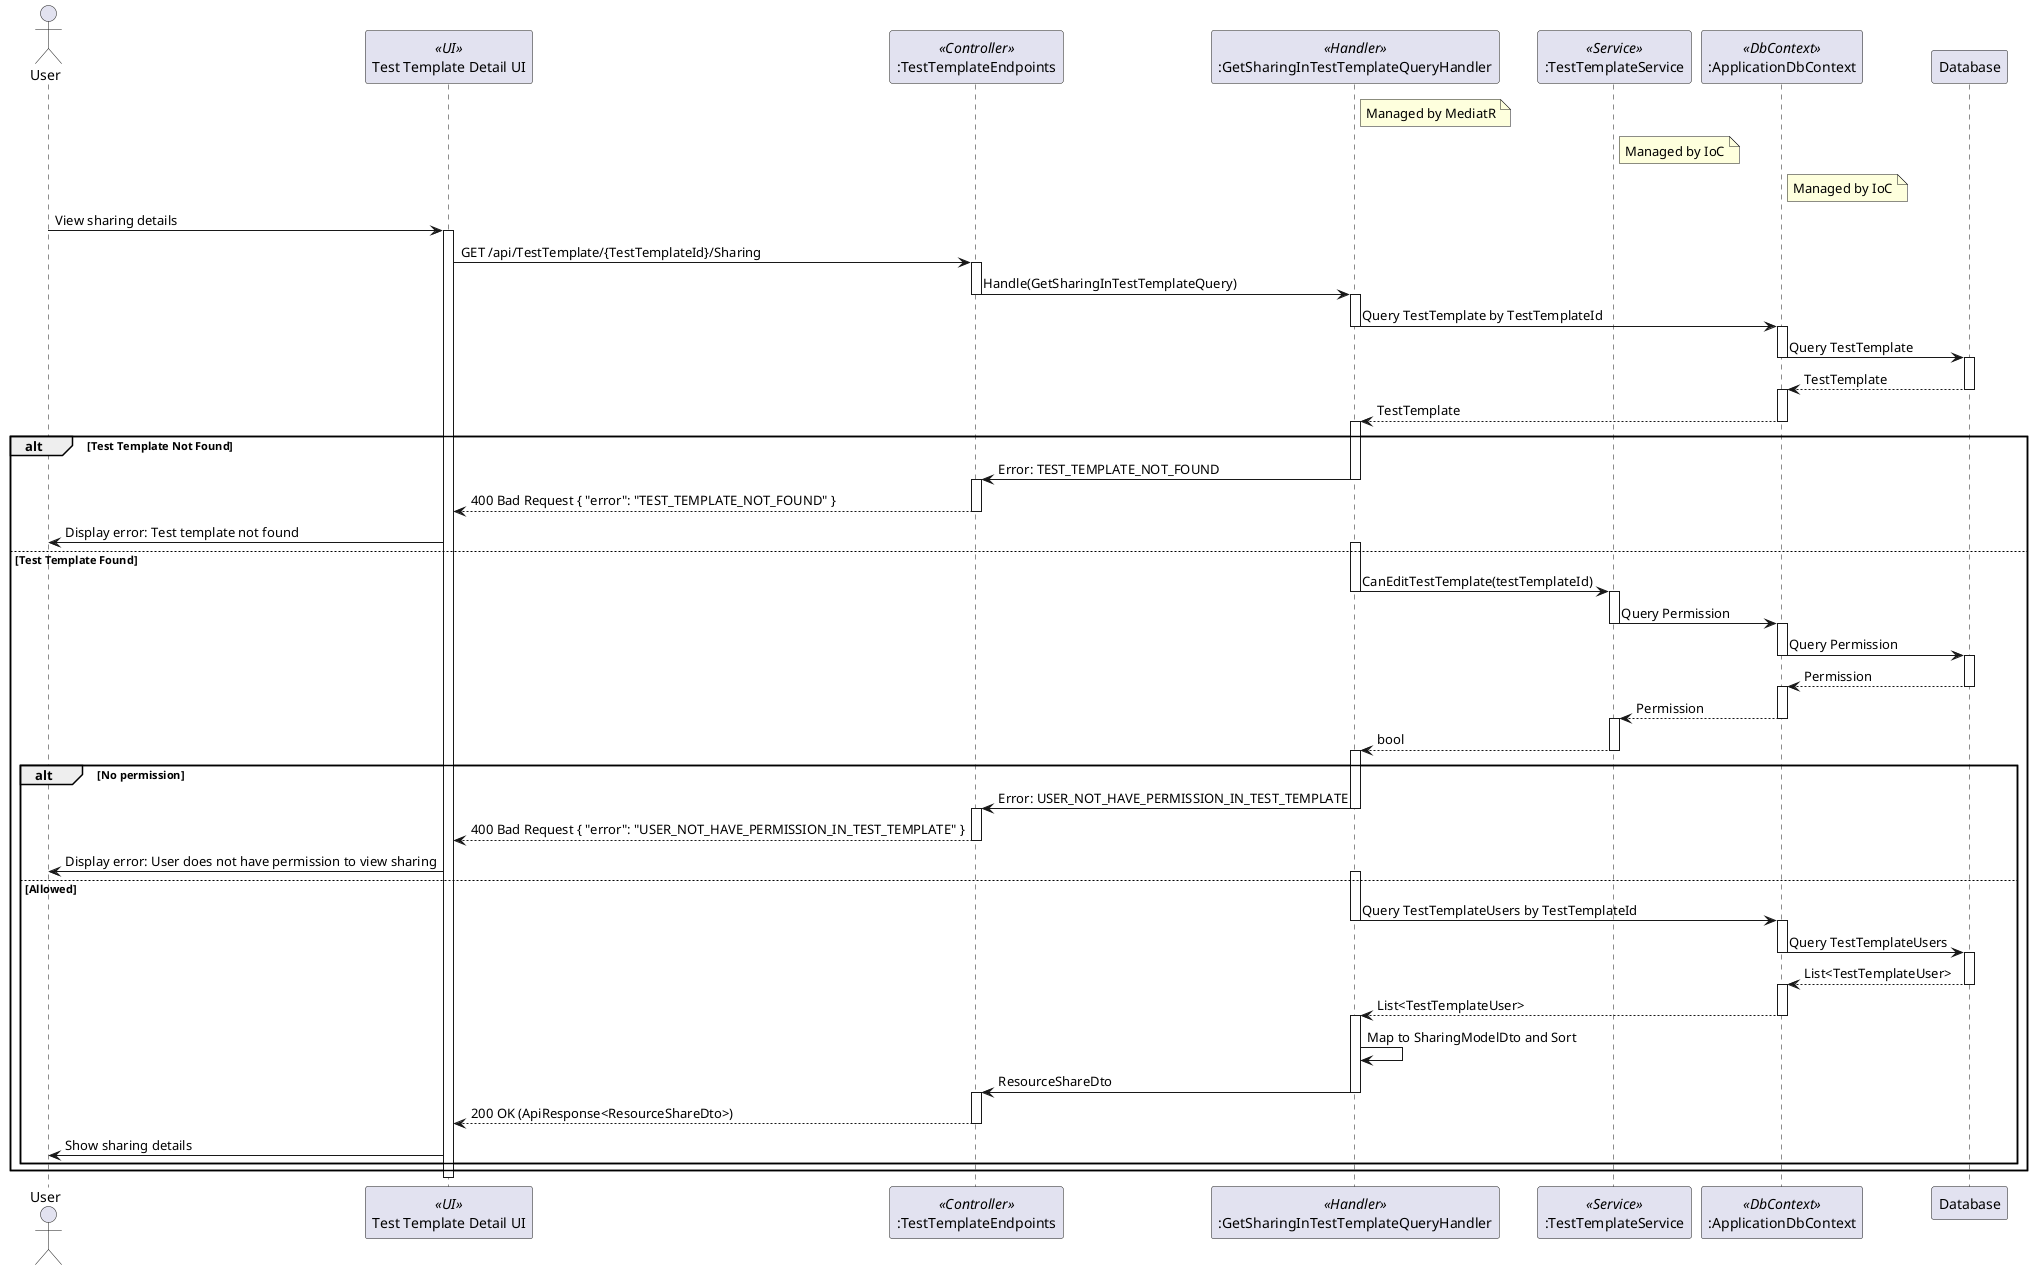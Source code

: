 @startuml
actor User
participant "Test Template Detail UI" as UI <<UI>>
participant ":TestTemplateEndpoints" as TestTemplateEndpoints <<Controller>>
participant ":GetSharingInTestTemplateQueryHandler" as GetSharingInTestTemplateQueryHandler <<Handler>>
participant ":TestTemplateService" as TestTemplateService <<Service>>
participant ":ApplicationDbContext" as ApplicationDbContext <<DbContext>>
participant Database

note right of GetSharingInTestTemplateQueryHandler
  Managed by MediatR
end note

note right of TestTemplateService
  Managed by IoC
end note

note right of ApplicationDbContext
  Managed by IoC
end note

User -> UI : View sharing details
activate UI
UI -> TestTemplateEndpoints : GET /api/TestTemplate/{TestTemplateId}/Sharing
activate TestTemplateEndpoints
TestTemplateEndpoints -> GetSharingInTestTemplateQueryHandler : Handle(GetSharingInTestTemplateQuery)
deactivate TestTemplateEndpoints
activate GetSharingInTestTemplateQueryHandler
GetSharingInTestTemplateQueryHandler -> ApplicationDbContext : Query TestTemplate by TestTemplateId
deactivate GetSharingInTestTemplateQueryHandler
activate ApplicationDbContext
ApplicationDbContext -> Database : Query TestTemplate
deactivate ApplicationDbContext
activate Database
Database --> ApplicationDbContext : TestTemplate
deactivate Database
activate ApplicationDbContext
ApplicationDbContext --> GetSharingInTestTemplateQueryHandler : TestTemplate
deactivate ApplicationDbContext
activate GetSharingInTestTemplateQueryHandler
alt Test Template Not Found
    GetSharingInTestTemplateQueryHandler -> TestTemplateEndpoints : Error: TEST_TEMPLATE_NOT_FOUND
    deactivate GetSharingInTestTemplateQueryHandler
    activate TestTemplateEndpoints
    TestTemplateEndpoints --> UI : 400 Bad Request { "error": "TEST_TEMPLATE_NOT_FOUND" }
    deactivate TestTemplateEndpoints
    UI -> User : Display error: Test template not found
else Test Template Found
    activate GetSharingInTestTemplateQueryHandler
    GetSharingInTestTemplateQueryHandler -> TestTemplateService : CanEditTestTemplate(testTemplateId)
    deactivate GetSharingInTestTemplateQueryHandler
    activate TestTemplateService
    TestTemplateService -> ApplicationDbContext : Query Permission
    deactivate TestTemplateService
    activate ApplicationDbContext
    ApplicationDbContext -> Database : Query Permission
    deactivate ApplicationDbContext
    activate Database
    Database --> ApplicationDbContext : Permission
    deactivate Database
    activate ApplicationDbContext
    ApplicationDbContext --> TestTemplateService : Permission
    deactivate ApplicationDbContext
    activate TestTemplateService
    TestTemplateService --> GetSharingInTestTemplateQueryHandler : bool
    deactivate TestTemplateService
    activate GetSharingInTestTemplateQueryHandler
    alt No permission
        GetSharingInTestTemplateQueryHandler -> TestTemplateEndpoints : Error: USER_NOT_HAVE_PERMISSION_IN_TEST_TEMPLATE
        deactivate GetSharingInTestTemplateQueryHandler
        activate TestTemplateEndpoints
        TestTemplateEndpoints --> UI : 400 Bad Request { "error": "USER_NOT_HAVE_PERMISSION_IN_TEST_TEMPLATE" }
        deactivate TestTemplateEndpoints
        UI -> User : Display error: User does not have permission to view sharing
    else Allowed
        activate GetSharingInTestTemplateQueryHandler
        GetSharingInTestTemplateQueryHandler -> ApplicationDbContext : Query TestTemplateUsers by TestTemplateId
        deactivate GetSharingInTestTemplateQueryHandler
        activate ApplicationDbContext
        ApplicationDbContext -> Database : Query TestTemplateUsers
        deactivate ApplicationDbContext
        activate Database
        Database --> ApplicationDbContext : List<TestTemplateUser>
        deactivate Database
        activate ApplicationDbContext
        ApplicationDbContext --> GetSharingInTestTemplateQueryHandler : List<TestTemplateUser>
        deactivate ApplicationDbContext
        activate GetSharingInTestTemplateQueryHandler
        GetSharingInTestTemplateQueryHandler -> GetSharingInTestTemplateQueryHandler : Map to SharingModelDto and Sort
        GetSharingInTestTemplateQueryHandler -> TestTemplateEndpoints : ResourceShareDto
        deactivate GetSharingInTestTemplateQueryHandler
        activate TestTemplateEndpoints
        TestTemplateEndpoints --> UI : 200 OK (ApiResponse<ResourceShareDto>)
        deactivate TestTemplateEndpoints
        UI -> User : Show sharing details
    end
end
deactivate UI

@enduml